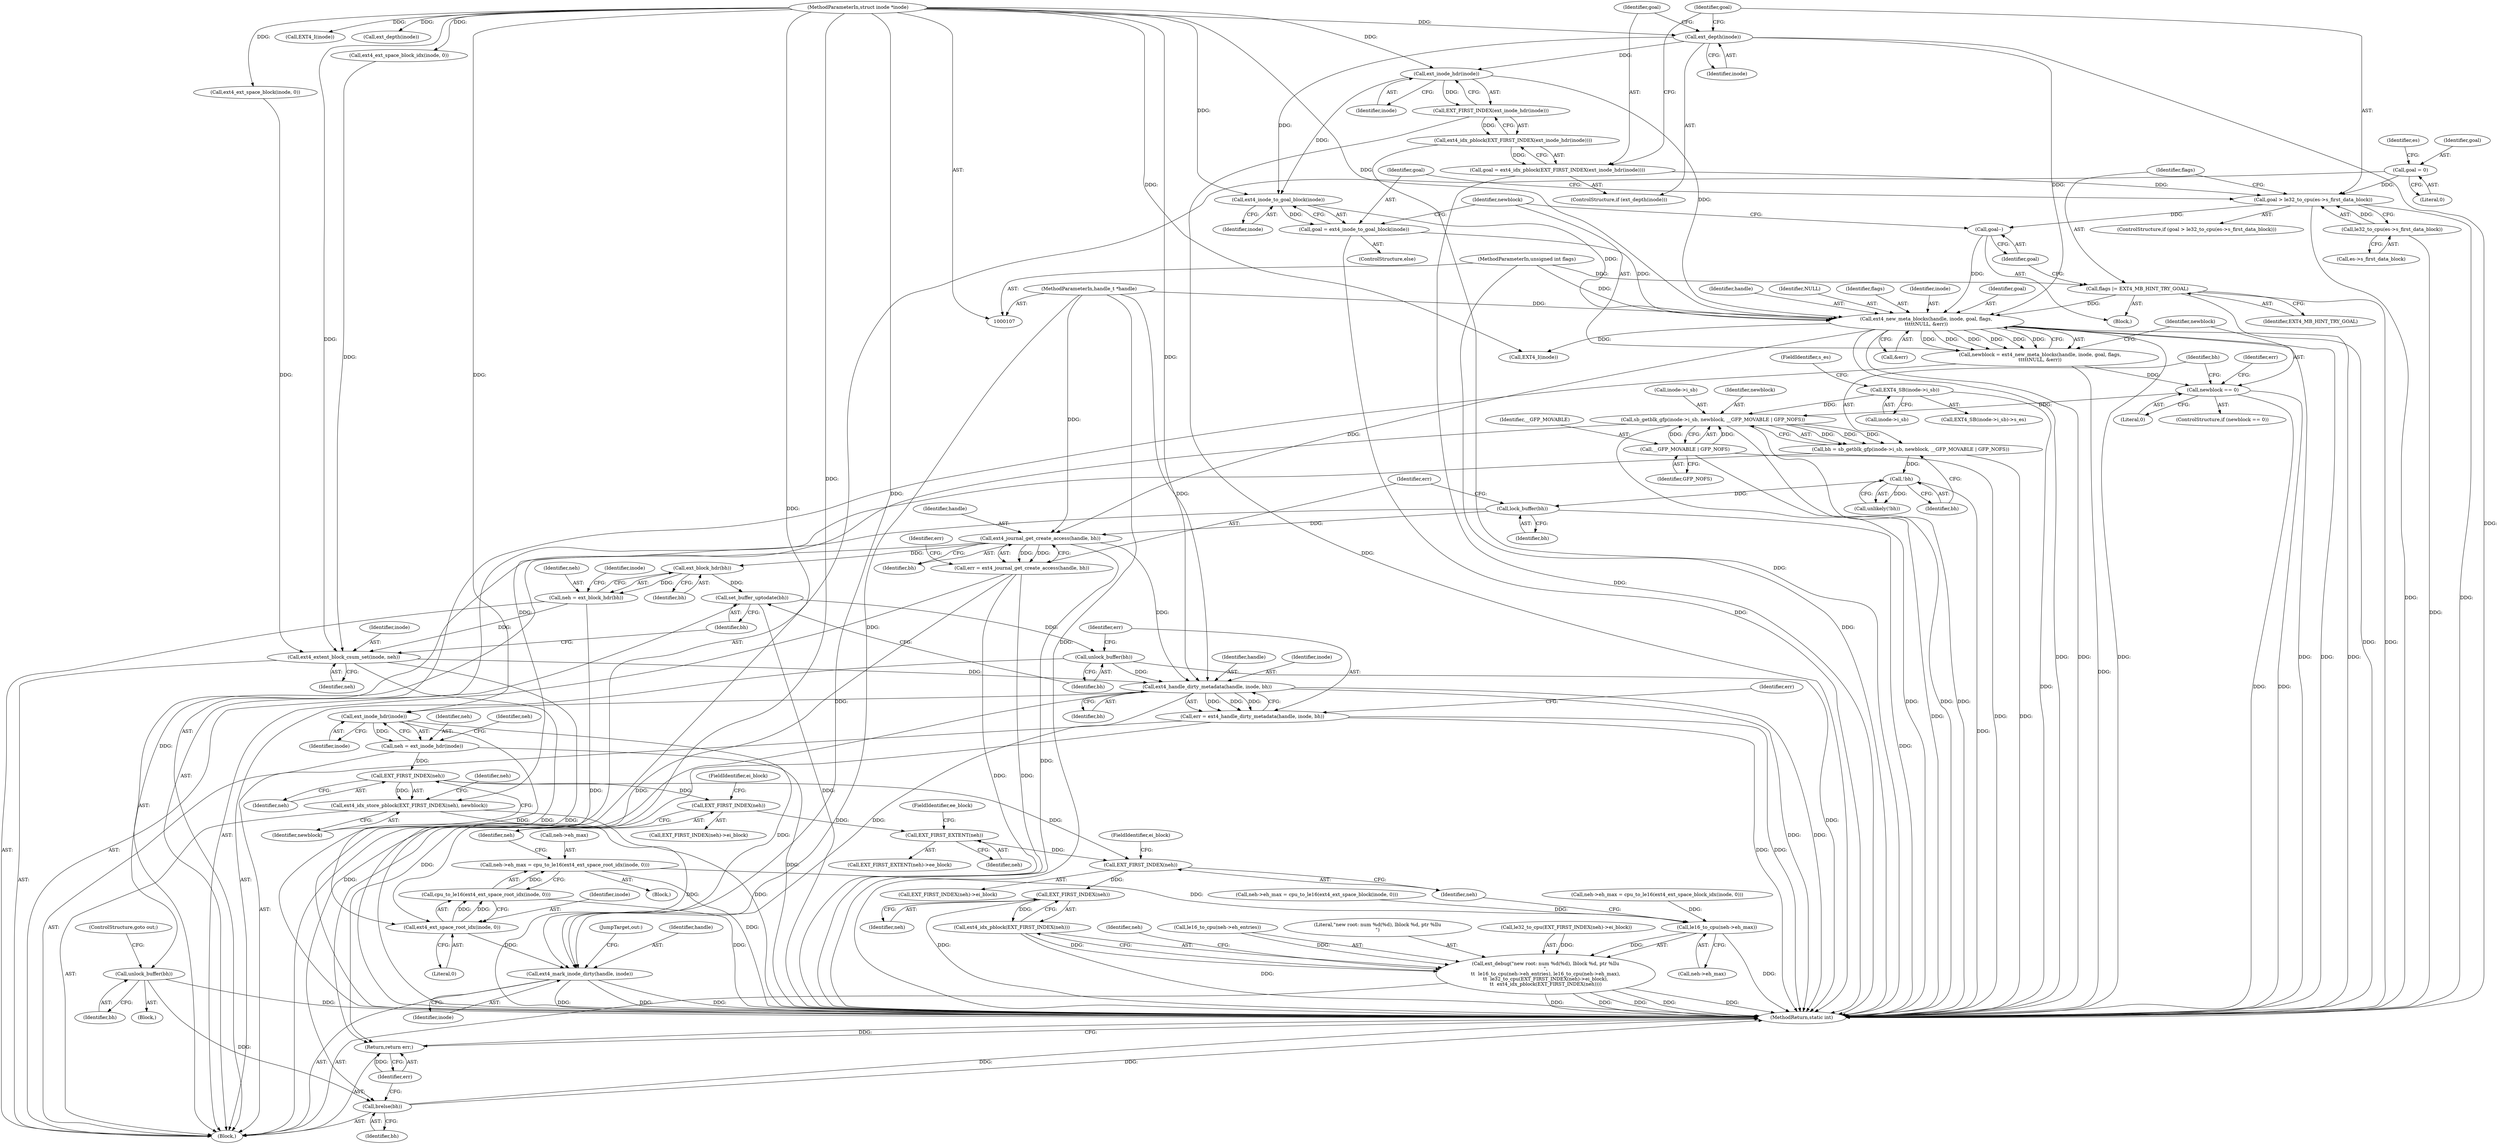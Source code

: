 digraph "0_linux_592acbf16821288ecdc4192c47e3774a4c48bb64@API" {
"1000200" [label="(Call,ext4_journal_get_create_access(handle, bh))"];
"1000165" [label="(Call,ext4_new_meta_blocks(handle, inode, goal, flags,\n\t\t\t\t\tNULL, &err))"];
"1000108" [label="(MethodParameterIn,handle_t *handle)"];
"1000143" [label="(Call,ext_inode_hdr(inode))"];
"1000137" [label="(Call,ext_depth(inode))"];
"1000109" [label="(MethodParameterIn,struct inode *inode)"];
"1000161" [label="(Call,ext4_inode_to_goal_block(inode))"];
"1000156" [label="(Call,goal--)"];
"1000146" [label="(Call,goal > le32_to_cpu(es->s_first_data_block))"];
"1000116" [label="(Call,goal = 0)"];
"1000139" [label="(Call,goal = ext4_idx_pblock(EXT_FIRST_INDEX(ext_inode_hdr(inode))))"];
"1000141" [label="(Call,ext4_idx_pblock(EXT_FIRST_INDEX(ext_inode_hdr(inode))))"];
"1000142" [label="(Call,EXT_FIRST_INDEX(ext_inode_hdr(inode)))"];
"1000148" [label="(Call,le32_to_cpu(es->s_first_data_block))"];
"1000159" [label="(Call,goal = ext4_inode_to_goal_block(inode))"];
"1000153" [label="(Call,flags |= EXT4_MB_HINT_TRY_GOAL)"];
"1000110" [label="(MethodParameterIn,unsigned int flags)"];
"1000196" [label="(Call,lock_buffer(bh))"];
"1000191" [label="(Call,!bh)"];
"1000179" [label="(Call,bh = sb_getblk_gfp(inode->i_sb, newblock, __GFP_MOVABLE | GFP_NOFS))"];
"1000181" [label="(Call,sb_getblk_gfp(inode->i_sb, newblock, __GFP_MOVABLE | GFP_NOFS))"];
"1000123" [label="(Call,EXT4_SB(inode->i_sb))"];
"1000174" [label="(Call,newblock == 0)"];
"1000163" [label="(Call,newblock = ext4_new_meta_blocks(handle, inode, goal, flags,\n\t\t\t\t\tNULL, &err))"];
"1000186" [label="(Call,__GFP_MOVABLE | GFP_NOFS)"];
"1000198" [label="(Call,err = ext4_journal_get_create_access(handle, bh))"];
"1000352" [label="(Return,return err;)"];
"1000206" [label="(Call,unlock_buffer(bh))"];
"1000350" [label="(Call,brelse(bh))"];
"1000241" [label="(Call,ext_block_hdr(bh))"];
"1000239" [label="(Call,neh = ext_block_hdr(bh))"];
"1000268" [label="(Call,ext4_extent_block_csum_set(inode, neh))"];
"1000277" [label="(Call,ext4_handle_dirty_metadata(handle, inode, bh))"];
"1000275" [label="(Call,err = ext4_handle_dirty_metadata(handle, inode, bh))"];
"1000286" [label="(Call,ext_inode_hdr(inode))"];
"1000284" [label="(Call,neh = ext_inode_hdr(inode))"];
"1000295" [label="(Call,EXT_FIRST_INDEX(neh))"];
"1000294" [label="(Call,ext4_idx_store_pblock(EXT_FIRST_INDEX(neh), newblock))"];
"1000315" [label="(Call,EXT_FIRST_INDEX(neh))"];
"1000319" [label="(Call,EXT_FIRST_EXTENT(neh))"];
"1000334" [label="(Call,EXT_FIRST_INDEX(neh))"];
"1000338" [label="(Call,EXT_FIRST_INDEX(neh))"];
"1000337" [label="(Call,ext4_idx_pblock(EXT_FIRST_INDEX(neh)))"];
"1000322" [label="(Call,ext_debug(\"new root: num %d(%d), lblock %d, ptr %llu\n\",\n\t\t  le16_to_cpu(neh->eh_entries), le16_to_cpu(neh->eh_max),\n\t\t  le32_to_cpu(EXT_FIRST_INDEX(neh)->ei_block),\n\t\t  ext4_idx_pblock(EXT_FIRST_INDEX(neh))))"];
"1000310" [label="(Call,ext4_ext_space_root_idx(inode, 0))"];
"1000309" [label="(Call,cpu_to_le16(ext4_ext_space_root_idx(inode, 0)))"];
"1000305" [label="(Call,neh->eh_max = cpu_to_le16(ext4_ext_space_root_idx(inode, 0)))"];
"1000328" [label="(Call,le16_to_cpu(neh->eh_max))"];
"1000346" [label="(Call,ext4_mark_inode_dirty(handle, inode))"];
"1000271" [label="(Call,set_buffer_uptodate(bh))"];
"1000273" [label="(Call,unlock_buffer(bh))"];
"1000204" [label="(Identifier,err)"];
"1000110" [label="(MethodParameterIn,unsigned int flags)"];
"1000276" [label="(Identifier,err)"];
"1000178" [label="(Identifier,err)"];
"1000270" [label="(Identifier,neh)"];
"1000268" [label="(Call,ext4_extent_block_csum_set(inode, neh))"];
"1000180" [label="(Identifier,bh)"];
"1000251" [label="(Call,ext4_ext_space_block_idx(inode, 0))"];
"1000196" [label="(Call,lock_buffer(bh))"];
"1000162" [label="(Identifier,inode)"];
"1000314" [label="(Call,EXT_FIRST_INDEX(neh)->ei_block)"];
"1000351" [label="(Identifier,bh)"];
"1000116" [label="(Call,goal = 0)"];
"1000122" [label="(Call,EXT4_SB(inode->i_sb)->s_es)"];
"1000175" [label="(Identifier,newblock)"];
"1000198" [label="(Call,err = ext4_journal_get_create_access(handle, bh))"];
"1000176" [label="(Literal,0)"];
"1000242" [label="(Identifier,bh)"];
"1000137" [label="(Call,ext_depth(inode))"];
"1000271" [label="(Call,set_buffer_uptodate(bh))"];
"1000334" [label="(Call,EXT_FIRST_INDEX(neh))"];
"1000260" [label="(Call,ext4_ext_space_block(inode, 0))"];
"1000280" [label="(Identifier,bh)"];
"1000188" [label="(Identifier,GFP_NOFS)"];
"1000181" [label="(Call,sb_getblk_gfp(inode->i_sb, newblock, __GFP_MOVABLE | GFP_NOFS))"];
"1000311" [label="(Identifier,inode)"];
"1000321" [label="(FieldIdentifier,ee_block)"];
"1000275" [label="(Call,err = ext4_handle_dirty_metadata(handle, inode, bh))"];
"1000285" [label="(Identifier,neh)"];
"1000154" [label="(Identifier,flags)"];
"1000182" [label="(Call,inode->i_sb)"];
"1000320" [label="(Identifier,neh)"];
"1000152" [label="(Block,)"];
"1000246" [label="(Call,neh->eh_max = cpu_to_le16(ext4_ext_space_block_idx(inode, 0)))"];
"1000316" [label="(Identifier,neh)"];
"1000165" [label="(Call,ext4_new_meta_blocks(handle, inode, goal, flags,\n\t\t\t\t\tNULL, &err))"];
"1000240" [label="(Identifier,neh)"];
"1000309" [label="(Call,cpu_to_le16(ext4_ext_space_root_idx(inode, 0)))"];
"1000207" [label="(Identifier,bh)"];
"1000279" [label="(Identifier,inode)"];
"1000121" [label="(Identifier,es)"];
"1000147" [label="(Identifier,goal)"];
"1000148" [label="(Call,le32_to_cpu(es->s_first_data_block))"];
"1000239" [label="(Call,neh = ext_block_hdr(bh))"];
"1000319" [label="(Call,EXT_FIRST_EXTENT(neh))"];
"1000145" [label="(ControlStructure,if (goal > le32_to_cpu(es->s_first_data_block)))"];
"1000146" [label="(Call,goal > le32_to_cpu(es->s_first_data_block))"];
"1000168" [label="(Identifier,goal)"];
"1000161" [label="(Call,ext4_inode_to_goal_block(inode))"];
"1000304" [label="(Block,)"];
"1000286" [label="(Call,ext_inode_hdr(inode))"];
"1000156" [label="(Call,goal--)"];
"1000111" [label="(Block,)"];
"1000269" [label="(Identifier,inode)"];
"1000273" [label="(Call,unlock_buffer(bh))"];
"1000312" [label="(Literal,0)"];
"1000149" [label="(Call,es->s_first_data_block)"];
"1000315" [label="(Call,EXT_FIRST_INDEX(neh))"];
"1000139" [label="(Call,goal = ext4_idx_pblock(EXT_FIRST_INDEX(ext_inode_hdr(inode))))"];
"1000338" [label="(Call,EXT_FIRST_INDEX(neh))"];
"1000163" [label="(Call,newblock = ext4_new_meta_blocks(handle, inode, goal, flags,\n\t\t\t\t\tNULL, &err))"];
"1000155" [label="(Identifier,EXT4_MB_HINT_TRY_GOAL)"];
"1000108" [label="(MethodParameterIn,handle_t *handle)"];
"1000350" [label="(Call,brelse(bh))"];
"1000297" [label="(Identifier,newblock)"];
"1000328" [label="(Call,le16_to_cpu(neh->eh_max))"];
"1000191" [label="(Call,!bh)"];
"1000295" [label="(Call,EXT_FIRST_INDEX(neh))"];
"1000192" [label="(Identifier,bh)"];
"1000332" [label="(Call,le32_to_cpu(EXT_FIRST_INDEX(neh)->ei_block))"];
"1000278" [label="(Identifier,handle)"];
"1000333" [label="(Call,EXT_FIRST_INDEX(neh)->ei_block)"];
"1000206" [label="(Call,unlock_buffer(bh))"];
"1000318" [label="(Call,EXT_FIRST_EXTENT(neh)->ee_block)"];
"1000153" [label="(Call,flags |= EXT4_MB_HINT_TRY_GOAL)"];
"1000277" [label="(Call,ext4_handle_dirty_metadata(handle, inode, bh))"];
"1000187" [label="(Identifier,__GFP_MOVABLE)"];
"1000343" [label="(Identifier,neh)"];
"1000124" [label="(Call,inode->i_sb)"];
"1000294" [label="(Call,ext4_idx_store_pblock(EXT_FIRST_INDEX(neh), newblock))"];
"1000282" [label="(Identifier,err)"];
"1000158" [label="(ControlStructure,else)"];
"1000305" [label="(Call,neh->eh_max = cpu_to_le16(ext4_ext_space_root_idx(inode, 0)))"];
"1000335" [label="(Identifier,neh)"];
"1000274" [label="(Identifier,bh)"];
"1000221" [label="(Call,EXT4_I(inode))"];
"1000140" [label="(Identifier,goal)"];
"1000164" [label="(Identifier,newblock)"];
"1000245" [label="(Identifier,inode)"];
"1000324" [label="(Call,le16_to_cpu(neh->eh_entries))"];
"1000171" [label="(Call,&err)"];
"1000118" [label="(Literal,0)"];
"1000200" [label="(Call,ext4_journal_get_create_access(handle, bh))"];
"1000353" [label="(Identifier,err)"];
"1000136" [label="(ControlStructure,if (ext_depth(inode)))"];
"1000197" [label="(Identifier,bh)"];
"1000144" [label="(Identifier,inode)"];
"1000244" [label="(Call,ext_depth(inode))"];
"1000117" [label="(Identifier,goal)"];
"1000166" [label="(Identifier,handle)"];
"1000348" [label="(Identifier,inode)"];
"1000272" [label="(Identifier,bh)"];
"1000143" [label="(Call,ext_inode_hdr(inode))"];
"1000339" [label="(Identifier,neh)"];
"1000170" [label="(Identifier,NULL)"];
"1000186" [label="(Call,__GFP_MOVABLE | GFP_NOFS)"];
"1000190" [label="(Call,unlikely(!bh))"];
"1000306" [label="(Call,neh->eh_max)"];
"1000160" [label="(Identifier,goal)"];
"1000138" [label="(Identifier,inode)"];
"1000241" [label="(Call,ext_block_hdr(bh))"];
"1000301" [label="(Identifier,neh)"];
"1000346" [label="(Call,ext4_mark_inode_dirty(handle, inode))"];
"1000208" [label="(ControlStructure,goto out;)"];
"1000322" [label="(Call,ext_debug(\"new root: num %d(%d), lblock %d, ptr %llu\n\",\n\t\t  le16_to_cpu(neh->eh_entries), le16_to_cpu(neh->eh_max),\n\t\t  le32_to_cpu(EXT_FIRST_INDEX(neh)->ei_block),\n\t\t  ext4_idx_pblock(EXT_FIRST_INDEX(neh))))"];
"1000349" [label="(JumpTarget,out:)"];
"1000185" [label="(Identifier,newblock)"];
"1000354" [label="(MethodReturn,static int)"];
"1000157" [label="(Identifier,goal)"];
"1000179" [label="(Call,bh = sb_getblk_gfp(inode->i_sb, newblock, __GFP_MOVABLE | GFP_NOFS))"];
"1000329" [label="(Call,neh->eh_max)"];
"1000296" [label="(Identifier,neh)"];
"1000290" [label="(Identifier,neh)"];
"1000317" [label="(FieldIdentifier,ei_block)"];
"1000352" [label="(Return,return err;)"];
"1000255" [label="(Call,neh->eh_max = cpu_to_le16(ext4_ext_space_block(inode, 0)))"];
"1000336" [label="(FieldIdentifier,ei_block)"];
"1000201" [label="(Identifier,handle)"];
"1000310" [label="(Call,ext4_ext_space_root_idx(inode, 0))"];
"1000202" [label="(Identifier,bh)"];
"1000169" [label="(Identifier,flags)"];
"1000199" [label="(Identifier,err)"];
"1000205" [label="(Block,)"];
"1000323" [label="(Literal,\"new root: num %d(%d), lblock %d, ptr %llu\n\")"];
"1000284" [label="(Call,neh = ext_inode_hdr(inode))"];
"1000174" [label="(Call,newblock == 0)"];
"1000337" [label="(Call,ext4_idx_pblock(EXT_FIRST_INDEX(neh)))"];
"1000159" [label="(Call,goal = ext4_inode_to_goal_block(inode))"];
"1000142" [label="(Call,EXT_FIRST_INDEX(ext_inode_hdr(inode)))"];
"1000127" [label="(FieldIdentifier,s_es)"];
"1000109" [label="(MethodParameterIn,struct inode *inode)"];
"1000213" [label="(Call,EXT4_I(inode))"];
"1000123" [label="(Call,EXT4_SB(inode->i_sb))"];
"1000141" [label="(Call,ext4_idx_pblock(EXT_FIRST_INDEX(ext_inode_hdr(inode))))"];
"1000347" [label="(Identifier,handle)"];
"1000173" [label="(ControlStructure,if (newblock == 0))"];
"1000287" [label="(Identifier,inode)"];
"1000167" [label="(Identifier,inode)"];
"1000200" -> "1000198"  [label="AST: "];
"1000200" -> "1000202"  [label="CFG: "];
"1000201" -> "1000200"  [label="AST: "];
"1000202" -> "1000200"  [label="AST: "];
"1000198" -> "1000200"  [label="CFG: "];
"1000200" -> "1000354"  [label="DDG: "];
"1000200" -> "1000198"  [label="DDG: "];
"1000200" -> "1000198"  [label="DDG: "];
"1000165" -> "1000200"  [label="DDG: "];
"1000108" -> "1000200"  [label="DDG: "];
"1000196" -> "1000200"  [label="DDG: "];
"1000200" -> "1000206"  [label="DDG: "];
"1000200" -> "1000241"  [label="DDG: "];
"1000200" -> "1000277"  [label="DDG: "];
"1000165" -> "1000163"  [label="AST: "];
"1000165" -> "1000171"  [label="CFG: "];
"1000166" -> "1000165"  [label="AST: "];
"1000167" -> "1000165"  [label="AST: "];
"1000168" -> "1000165"  [label="AST: "];
"1000169" -> "1000165"  [label="AST: "];
"1000170" -> "1000165"  [label="AST: "];
"1000171" -> "1000165"  [label="AST: "];
"1000163" -> "1000165"  [label="CFG: "];
"1000165" -> "1000354"  [label="DDG: "];
"1000165" -> "1000354"  [label="DDG: "];
"1000165" -> "1000354"  [label="DDG: "];
"1000165" -> "1000354"  [label="DDG: "];
"1000165" -> "1000354"  [label="DDG: "];
"1000165" -> "1000354"  [label="DDG: "];
"1000165" -> "1000163"  [label="DDG: "];
"1000165" -> "1000163"  [label="DDG: "];
"1000165" -> "1000163"  [label="DDG: "];
"1000165" -> "1000163"  [label="DDG: "];
"1000165" -> "1000163"  [label="DDG: "];
"1000165" -> "1000163"  [label="DDG: "];
"1000108" -> "1000165"  [label="DDG: "];
"1000143" -> "1000165"  [label="DDG: "];
"1000137" -> "1000165"  [label="DDG: "];
"1000161" -> "1000165"  [label="DDG: "];
"1000109" -> "1000165"  [label="DDG: "];
"1000156" -> "1000165"  [label="DDG: "];
"1000159" -> "1000165"  [label="DDG: "];
"1000153" -> "1000165"  [label="DDG: "];
"1000110" -> "1000165"  [label="DDG: "];
"1000165" -> "1000213"  [label="DDG: "];
"1000108" -> "1000107"  [label="AST: "];
"1000108" -> "1000354"  [label="DDG: "];
"1000108" -> "1000277"  [label="DDG: "];
"1000108" -> "1000346"  [label="DDG: "];
"1000143" -> "1000142"  [label="AST: "];
"1000143" -> "1000144"  [label="CFG: "];
"1000144" -> "1000143"  [label="AST: "];
"1000142" -> "1000143"  [label="CFG: "];
"1000143" -> "1000142"  [label="DDG: "];
"1000137" -> "1000143"  [label="DDG: "];
"1000109" -> "1000143"  [label="DDG: "];
"1000143" -> "1000161"  [label="DDG: "];
"1000137" -> "1000136"  [label="AST: "];
"1000137" -> "1000138"  [label="CFG: "];
"1000138" -> "1000137"  [label="AST: "];
"1000140" -> "1000137"  [label="CFG: "];
"1000147" -> "1000137"  [label="CFG: "];
"1000137" -> "1000354"  [label="DDG: "];
"1000109" -> "1000137"  [label="DDG: "];
"1000137" -> "1000161"  [label="DDG: "];
"1000109" -> "1000107"  [label="AST: "];
"1000109" -> "1000354"  [label="DDG: "];
"1000109" -> "1000161"  [label="DDG: "];
"1000109" -> "1000213"  [label="DDG: "];
"1000109" -> "1000221"  [label="DDG: "];
"1000109" -> "1000244"  [label="DDG: "];
"1000109" -> "1000251"  [label="DDG: "];
"1000109" -> "1000260"  [label="DDG: "];
"1000109" -> "1000268"  [label="DDG: "];
"1000109" -> "1000277"  [label="DDG: "];
"1000109" -> "1000286"  [label="DDG: "];
"1000109" -> "1000310"  [label="DDG: "];
"1000109" -> "1000346"  [label="DDG: "];
"1000161" -> "1000159"  [label="AST: "];
"1000161" -> "1000162"  [label="CFG: "];
"1000162" -> "1000161"  [label="AST: "];
"1000159" -> "1000161"  [label="CFG: "];
"1000161" -> "1000159"  [label="DDG: "];
"1000156" -> "1000152"  [label="AST: "];
"1000156" -> "1000157"  [label="CFG: "];
"1000157" -> "1000156"  [label="AST: "];
"1000164" -> "1000156"  [label="CFG: "];
"1000146" -> "1000156"  [label="DDG: "];
"1000146" -> "1000145"  [label="AST: "];
"1000146" -> "1000148"  [label="CFG: "];
"1000147" -> "1000146"  [label="AST: "];
"1000148" -> "1000146"  [label="AST: "];
"1000154" -> "1000146"  [label="CFG: "];
"1000160" -> "1000146"  [label="CFG: "];
"1000146" -> "1000354"  [label="DDG: "];
"1000146" -> "1000354"  [label="DDG: "];
"1000116" -> "1000146"  [label="DDG: "];
"1000139" -> "1000146"  [label="DDG: "];
"1000148" -> "1000146"  [label="DDG: "];
"1000116" -> "1000111"  [label="AST: "];
"1000116" -> "1000118"  [label="CFG: "];
"1000117" -> "1000116"  [label="AST: "];
"1000118" -> "1000116"  [label="AST: "];
"1000121" -> "1000116"  [label="CFG: "];
"1000139" -> "1000136"  [label="AST: "];
"1000139" -> "1000141"  [label="CFG: "];
"1000140" -> "1000139"  [label="AST: "];
"1000141" -> "1000139"  [label="AST: "];
"1000147" -> "1000139"  [label="CFG: "];
"1000139" -> "1000354"  [label="DDG: "];
"1000141" -> "1000139"  [label="DDG: "];
"1000141" -> "1000142"  [label="CFG: "];
"1000142" -> "1000141"  [label="AST: "];
"1000141" -> "1000354"  [label="DDG: "];
"1000142" -> "1000141"  [label="DDG: "];
"1000142" -> "1000354"  [label="DDG: "];
"1000148" -> "1000149"  [label="CFG: "];
"1000149" -> "1000148"  [label="AST: "];
"1000148" -> "1000354"  [label="DDG: "];
"1000159" -> "1000158"  [label="AST: "];
"1000160" -> "1000159"  [label="AST: "];
"1000164" -> "1000159"  [label="CFG: "];
"1000159" -> "1000354"  [label="DDG: "];
"1000153" -> "1000152"  [label="AST: "];
"1000153" -> "1000155"  [label="CFG: "];
"1000154" -> "1000153"  [label="AST: "];
"1000155" -> "1000153"  [label="AST: "];
"1000157" -> "1000153"  [label="CFG: "];
"1000153" -> "1000354"  [label="DDG: "];
"1000153" -> "1000354"  [label="DDG: "];
"1000110" -> "1000153"  [label="DDG: "];
"1000110" -> "1000107"  [label="AST: "];
"1000110" -> "1000354"  [label="DDG: "];
"1000196" -> "1000111"  [label="AST: "];
"1000196" -> "1000197"  [label="CFG: "];
"1000197" -> "1000196"  [label="AST: "];
"1000199" -> "1000196"  [label="CFG: "];
"1000196" -> "1000354"  [label="DDG: "];
"1000191" -> "1000196"  [label="DDG: "];
"1000191" -> "1000190"  [label="AST: "];
"1000191" -> "1000192"  [label="CFG: "];
"1000192" -> "1000191"  [label="AST: "];
"1000190" -> "1000191"  [label="CFG: "];
"1000191" -> "1000354"  [label="DDG: "];
"1000191" -> "1000190"  [label="DDG: "];
"1000179" -> "1000191"  [label="DDG: "];
"1000179" -> "1000111"  [label="AST: "];
"1000179" -> "1000181"  [label="CFG: "];
"1000180" -> "1000179"  [label="AST: "];
"1000181" -> "1000179"  [label="AST: "];
"1000192" -> "1000179"  [label="CFG: "];
"1000179" -> "1000354"  [label="DDG: "];
"1000181" -> "1000179"  [label="DDG: "];
"1000181" -> "1000179"  [label="DDG: "];
"1000181" -> "1000179"  [label="DDG: "];
"1000181" -> "1000186"  [label="CFG: "];
"1000182" -> "1000181"  [label="AST: "];
"1000185" -> "1000181"  [label="AST: "];
"1000186" -> "1000181"  [label="AST: "];
"1000181" -> "1000354"  [label="DDG: "];
"1000181" -> "1000354"  [label="DDG: "];
"1000181" -> "1000354"  [label="DDG: "];
"1000123" -> "1000181"  [label="DDG: "];
"1000174" -> "1000181"  [label="DDG: "];
"1000186" -> "1000181"  [label="DDG: "];
"1000186" -> "1000181"  [label="DDG: "];
"1000181" -> "1000294"  [label="DDG: "];
"1000123" -> "1000122"  [label="AST: "];
"1000123" -> "1000124"  [label="CFG: "];
"1000124" -> "1000123"  [label="AST: "];
"1000127" -> "1000123"  [label="CFG: "];
"1000123" -> "1000354"  [label="DDG: "];
"1000174" -> "1000173"  [label="AST: "];
"1000174" -> "1000176"  [label="CFG: "];
"1000175" -> "1000174"  [label="AST: "];
"1000176" -> "1000174"  [label="AST: "];
"1000178" -> "1000174"  [label="CFG: "];
"1000180" -> "1000174"  [label="CFG: "];
"1000174" -> "1000354"  [label="DDG: "];
"1000174" -> "1000354"  [label="DDG: "];
"1000163" -> "1000174"  [label="DDG: "];
"1000163" -> "1000111"  [label="AST: "];
"1000164" -> "1000163"  [label="AST: "];
"1000175" -> "1000163"  [label="CFG: "];
"1000163" -> "1000354"  [label="DDG: "];
"1000186" -> "1000188"  [label="CFG: "];
"1000187" -> "1000186"  [label="AST: "];
"1000188" -> "1000186"  [label="AST: "];
"1000186" -> "1000354"  [label="DDG: "];
"1000186" -> "1000354"  [label="DDG: "];
"1000198" -> "1000111"  [label="AST: "];
"1000199" -> "1000198"  [label="AST: "];
"1000204" -> "1000198"  [label="CFG: "];
"1000198" -> "1000354"  [label="DDG: "];
"1000198" -> "1000354"  [label="DDG: "];
"1000198" -> "1000352"  [label="DDG: "];
"1000352" -> "1000111"  [label="AST: "];
"1000352" -> "1000353"  [label="CFG: "];
"1000353" -> "1000352"  [label="AST: "];
"1000354" -> "1000352"  [label="CFG: "];
"1000352" -> "1000354"  [label="DDG: "];
"1000353" -> "1000352"  [label="DDG: "];
"1000275" -> "1000352"  [label="DDG: "];
"1000206" -> "1000205"  [label="AST: "];
"1000206" -> "1000207"  [label="CFG: "];
"1000207" -> "1000206"  [label="AST: "];
"1000208" -> "1000206"  [label="CFG: "];
"1000206" -> "1000354"  [label="DDG: "];
"1000206" -> "1000350"  [label="DDG: "];
"1000350" -> "1000111"  [label="AST: "];
"1000350" -> "1000351"  [label="CFG: "];
"1000351" -> "1000350"  [label="AST: "];
"1000353" -> "1000350"  [label="CFG: "];
"1000350" -> "1000354"  [label="DDG: "];
"1000350" -> "1000354"  [label="DDG: "];
"1000277" -> "1000350"  [label="DDG: "];
"1000241" -> "1000239"  [label="AST: "];
"1000241" -> "1000242"  [label="CFG: "];
"1000242" -> "1000241"  [label="AST: "];
"1000239" -> "1000241"  [label="CFG: "];
"1000241" -> "1000239"  [label="DDG: "];
"1000241" -> "1000271"  [label="DDG: "];
"1000239" -> "1000111"  [label="AST: "];
"1000240" -> "1000239"  [label="AST: "];
"1000245" -> "1000239"  [label="CFG: "];
"1000239" -> "1000354"  [label="DDG: "];
"1000239" -> "1000268"  [label="DDG: "];
"1000268" -> "1000111"  [label="AST: "];
"1000268" -> "1000270"  [label="CFG: "];
"1000269" -> "1000268"  [label="AST: "];
"1000270" -> "1000268"  [label="AST: "];
"1000272" -> "1000268"  [label="CFG: "];
"1000268" -> "1000354"  [label="DDG: "];
"1000268" -> "1000354"  [label="DDG: "];
"1000251" -> "1000268"  [label="DDG: "];
"1000260" -> "1000268"  [label="DDG: "];
"1000268" -> "1000277"  [label="DDG: "];
"1000277" -> "1000275"  [label="AST: "];
"1000277" -> "1000280"  [label="CFG: "];
"1000278" -> "1000277"  [label="AST: "];
"1000279" -> "1000277"  [label="AST: "];
"1000280" -> "1000277"  [label="AST: "];
"1000275" -> "1000277"  [label="CFG: "];
"1000277" -> "1000354"  [label="DDG: "];
"1000277" -> "1000354"  [label="DDG: "];
"1000277" -> "1000275"  [label="DDG: "];
"1000277" -> "1000275"  [label="DDG: "];
"1000277" -> "1000275"  [label="DDG: "];
"1000273" -> "1000277"  [label="DDG: "];
"1000277" -> "1000286"  [label="DDG: "];
"1000277" -> "1000346"  [label="DDG: "];
"1000275" -> "1000111"  [label="AST: "];
"1000276" -> "1000275"  [label="AST: "];
"1000282" -> "1000275"  [label="CFG: "];
"1000275" -> "1000354"  [label="DDG: "];
"1000275" -> "1000354"  [label="DDG: "];
"1000286" -> "1000284"  [label="AST: "];
"1000286" -> "1000287"  [label="CFG: "];
"1000287" -> "1000286"  [label="AST: "];
"1000284" -> "1000286"  [label="CFG: "];
"1000286" -> "1000284"  [label="DDG: "];
"1000286" -> "1000310"  [label="DDG: "];
"1000286" -> "1000346"  [label="DDG: "];
"1000284" -> "1000111"  [label="AST: "];
"1000285" -> "1000284"  [label="AST: "];
"1000290" -> "1000284"  [label="CFG: "];
"1000284" -> "1000354"  [label="DDG: "];
"1000284" -> "1000295"  [label="DDG: "];
"1000295" -> "1000294"  [label="AST: "];
"1000295" -> "1000296"  [label="CFG: "];
"1000296" -> "1000295"  [label="AST: "];
"1000297" -> "1000295"  [label="CFG: "];
"1000295" -> "1000294"  [label="DDG: "];
"1000295" -> "1000315"  [label="DDG: "];
"1000295" -> "1000334"  [label="DDG: "];
"1000294" -> "1000111"  [label="AST: "];
"1000294" -> "1000297"  [label="CFG: "];
"1000297" -> "1000294"  [label="AST: "];
"1000301" -> "1000294"  [label="CFG: "];
"1000294" -> "1000354"  [label="DDG: "];
"1000294" -> "1000354"  [label="DDG: "];
"1000315" -> "1000314"  [label="AST: "];
"1000315" -> "1000316"  [label="CFG: "];
"1000316" -> "1000315"  [label="AST: "];
"1000317" -> "1000315"  [label="CFG: "];
"1000315" -> "1000319"  [label="DDG: "];
"1000319" -> "1000318"  [label="AST: "];
"1000319" -> "1000320"  [label="CFG: "];
"1000320" -> "1000319"  [label="AST: "];
"1000321" -> "1000319"  [label="CFG: "];
"1000319" -> "1000334"  [label="DDG: "];
"1000334" -> "1000333"  [label="AST: "];
"1000334" -> "1000335"  [label="CFG: "];
"1000335" -> "1000334"  [label="AST: "];
"1000336" -> "1000334"  [label="CFG: "];
"1000334" -> "1000338"  [label="DDG: "];
"1000338" -> "1000337"  [label="AST: "];
"1000338" -> "1000339"  [label="CFG: "];
"1000339" -> "1000338"  [label="AST: "];
"1000337" -> "1000338"  [label="CFG: "];
"1000338" -> "1000354"  [label="DDG: "];
"1000338" -> "1000337"  [label="DDG: "];
"1000337" -> "1000322"  [label="AST: "];
"1000322" -> "1000337"  [label="CFG: "];
"1000337" -> "1000354"  [label="DDG: "];
"1000337" -> "1000322"  [label="DDG: "];
"1000322" -> "1000111"  [label="AST: "];
"1000323" -> "1000322"  [label="AST: "];
"1000324" -> "1000322"  [label="AST: "];
"1000328" -> "1000322"  [label="AST: "];
"1000332" -> "1000322"  [label="AST: "];
"1000343" -> "1000322"  [label="CFG: "];
"1000322" -> "1000354"  [label="DDG: "];
"1000322" -> "1000354"  [label="DDG: "];
"1000322" -> "1000354"  [label="DDG: "];
"1000322" -> "1000354"  [label="DDG: "];
"1000322" -> "1000354"  [label="DDG: "];
"1000324" -> "1000322"  [label="DDG: "];
"1000328" -> "1000322"  [label="DDG: "];
"1000332" -> "1000322"  [label="DDG: "];
"1000310" -> "1000309"  [label="AST: "];
"1000310" -> "1000312"  [label="CFG: "];
"1000311" -> "1000310"  [label="AST: "];
"1000312" -> "1000310"  [label="AST: "];
"1000309" -> "1000310"  [label="CFG: "];
"1000310" -> "1000309"  [label="DDG: "];
"1000310" -> "1000309"  [label="DDG: "];
"1000310" -> "1000346"  [label="DDG: "];
"1000309" -> "1000305"  [label="AST: "];
"1000305" -> "1000309"  [label="CFG: "];
"1000309" -> "1000354"  [label="DDG: "];
"1000309" -> "1000305"  [label="DDG: "];
"1000305" -> "1000304"  [label="AST: "];
"1000306" -> "1000305"  [label="AST: "];
"1000316" -> "1000305"  [label="CFG: "];
"1000305" -> "1000354"  [label="DDG: "];
"1000305" -> "1000328"  [label="DDG: "];
"1000328" -> "1000329"  [label="CFG: "];
"1000329" -> "1000328"  [label="AST: "];
"1000335" -> "1000328"  [label="CFG: "];
"1000328" -> "1000354"  [label="DDG: "];
"1000255" -> "1000328"  [label="DDG: "];
"1000246" -> "1000328"  [label="DDG: "];
"1000346" -> "1000111"  [label="AST: "];
"1000346" -> "1000348"  [label="CFG: "];
"1000347" -> "1000346"  [label="AST: "];
"1000348" -> "1000346"  [label="AST: "];
"1000349" -> "1000346"  [label="CFG: "];
"1000346" -> "1000354"  [label="DDG: "];
"1000346" -> "1000354"  [label="DDG: "];
"1000346" -> "1000354"  [label="DDG: "];
"1000271" -> "1000111"  [label="AST: "];
"1000271" -> "1000272"  [label="CFG: "];
"1000272" -> "1000271"  [label="AST: "];
"1000274" -> "1000271"  [label="CFG: "];
"1000271" -> "1000354"  [label="DDG: "];
"1000271" -> "1000273"  [label="DDG: "];
"1000273" -> "1000111"  [label="AST: "];
"1000273" -> "1000274"  [label="CFG: "];
"1000274" -> "1000273"  [label="AST: "];
"1000276" -> "1000273"  [label="CFG: "];
"1000273" -> "1000354"  [label="DDG: "];
}
